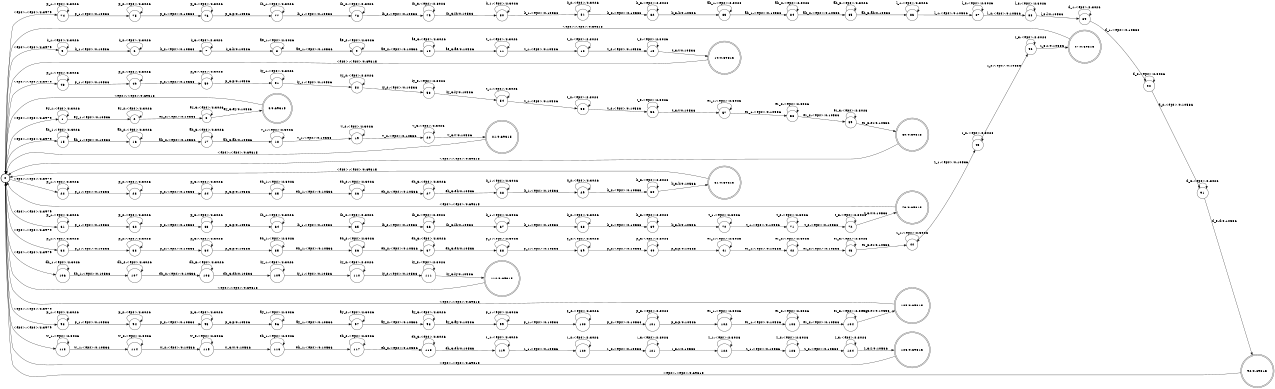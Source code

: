 digraph FST {
rankdir = LR;
size = "8.5,11";
center = 1;
orientation = Portrait;
ranksep = "0.4";
nodesep = "0.25";
0 [label = "0", shape = circle, style = bold, fontsize = 14]
	0 -> 1 [label = "<eps>:<eps>/2.3979", fontsize = 14];
	0 -> 5 [label = "<eps>:<eps>/2.3979", fontsize = 14];
	0 -> 15 [label = "<eps>:<eps>/2.3979", fontsize = 14];
	0 -> 22 [label = "<eps>:<eps>/2.3979", fontsize = 14];
	0 -> 32 [label = "<eps>:<eps>/2.3979", fontsize = 14];
	0 -> 48 [label = "<eps>:<eps>/2.3979", fontsize = 14];
	0 -> 61 [label = "<eps>:<eps>/2.3979", fontsize = 14];
	0 -> 74 [label = "<eps>:<eps>/2.3979", fontsize = 14];
	0 -> 93 [label = "<eps>:<eps>/2.3979", fontsize = 14];
	0 -> 106 [label = "<eps>:<eps>/2.3979", fontsize = 14];
	0 -> 113 [label = "<eps>:<eps>/2.3979", fontsize = 14];
1 [label = "1", shape = circle, style = solid, fontsize = 14]
	1 -> 1 [label = "ey_1:<eps>/2.3026", fontsize = 14];
	1 -> 2 [label = "ey_1:<eps>/0.10536", fontsize = 14];
2 [label = "2", shape = circle, style = solid, fontsize = 14]
	2 -> 2 [label = "ey_2:<eps>/2.3026", fontsize = 14];
	2 -> 3 [label = "ey_2:<eps>/0.10536", fontsize = 14];
3 [label = "3", shape = circle, style = solid, fontsize = 14]
	3 -> 3 [label = "ey_3:<eps>/2.3026", fontsize = 14];
	3 -> 4 [label = "ey_3:ey/0.10536", fontsize = 14];
4 [label = "4/0.69315", shape = doublecircle, style = solid, fontsize = 14]
	4 -> 0 [label = "<eps>:<eps>/0.69315", fontsize = 14];
5 [label = "5", shape = circle, style = solid, fontsize = 14]
	5 -> 5 [label = "k_1:<eps>/2.3026", fontsize = 14];
	5 -> 6 [label = "k_1:<eps>/0.10536", fontsize = 14];
6 [label = "6", shape = circle, style = solid, fontsize = 14]
	6 -> 6 [label = "k_2:<eps>/2.3026", fontsize = 14];
	6 -> 7 [label = "k_2:<eps>/0.10536", fontsize = 14];
7 [label = "7", shape = circle, style = solid, fontsize = 14]
	7 -> 7 [label = "k_3:<eps>/2.3026", fontsize = 14];
	7 -> 8 [label = "k_3:k/0.10536", fontsize = 14];
8 [label = "8", shape = circle, style = solid, fontsize = 14]
	8 -> 8 [label = "ae_1:<eps>/2.3026", fontsize = 14];
	8 -> 9 [label = "ae_1:<eps>/0.10536", fontsize = 14];
9 [label = "9", shape = circle, style = solid, fontsize = 14]
	9 -> 9 [label = "ae_2:<eps>/2.3026", fontsize = 14];
	9 -> 10 [label = "ae_2:<eps>/0.10536", fontsize = 14];
10 [label = "10", shape = circle, style = solid, fontsize = 14]
	10 -> 10 [label = "ae_3:<eps>/2.3026", fontsize = 14];
	10 -> 11 [label = "ae_3:ae/0.10536", fontsize = 14];
11 [label = "11", shape = circle, style = solid, fontsize = 14]
	11 -> 11 [label = "t_1:<eps>/2.3026", fontsize = 14];
	11 -> 12 [label = "t_1:<eps>/0.10536", fontsize = 14];
12 [label = "12", shape = circle, style = solid, fontsize = 14]
	12 -> 12 [label = "t_2:<eps>/2.3026", fontsize = 14];
	12 -> 13 [label = "t_2:<eps>/0.10536", fontsize = 14];
13 [label = "13", shape = circle, style = solid, fontsize = 14]
	13 -> 13 [label = "t_3:<eps>/2.3026", fontsize = 14];
	13 -> 14 [label = "t_3:t/0.10536", fontsize = 14];
14 [label = "14/0.69315", shape = doublecircle, style = solid, fontsize = 14]
	14 -> 0 [label = "<eps>:<eps>/0.69315", fontsize = 14];
15 [label = "15", shape = circle, style = solid, fontsize = 14]
	15 -> 15 [label = "ah_1:<eps>/2.3026", fontsize = 14];
	15 -> 16 [label = "ah_1:<eps>/0.10536", fontsize = 14];
16 [label = "16", shape = circle, style = solid, fontsize = 14]
	16 -> 16 [label = "ah_2:<eps>/2.3026", fontsize = 14];
	16 -> 17 [label = "ah_2:<eps>/0.10536", fontsize = 14];
17 [label = "17", shape = circle, style = solid, fontsize = 14]
	17 -> 17 [label = "ah_3:<eps>/2.3026", fontsize = 14];
	17 -> 18 [label = "ah_3:ah/0.10536", fontsize = 14];
18 [label = "18", shape = circle, style = solid, fontsize = 14]
	18 -> 18 [label = "v_1:<eps>/2.3026", fontsize = 14];
	18 -> 19 [label = "v_1:<eps>/0.10536", fontsize = 14];
19 [label = "19", shape = circle, style = solid, fontsize = 14]
	19 -> 19 [label = "v_2:<eps>/2.3026", fontsize = 14];
	19 -> 20 [label = "v_2:<eps>/0.10536", fontsize = 14];
20 [label = "20", shape = circle, style = solid, fontsize = 14]
	20 -> 20 [label = "v_3:<eps>/2.3026", fontsize = 14];
	20 -> 21 [label = "v_3:v/0.10536", fontsize = 14];
21 [label = "21/0.69315", shape = doublecircle, style = solid, fontsize = 14]
	21 -> 0 [label = "<eps>:<eps>/0.69315", fontsize = 14];
22 [label = "22", shape = circle, style = solid, fontsize = 14]
	22 -> 22 [label = "p_1:<eps>/2.3026", fontsize = 14];
	22 -> 23 [label = "p_1:<eps>/0.10536", fontsize = 14];
23 [label = "23", shape = circle, style = solid, fontsize = 14]
	23 -> 23 [label = "p_2:<eps>/2.3026", fontsize = 14];
	23 -> 24 [label = "p_2:<eps>/0.10536", fontsize = 14];
24 [label = "24", shape = circle, style = solid, fontsize = 14]
	24 -> 24 [label = "p_3:<eps>/2.3026", fontsize = 14];
	24 -> 25 [label = "p_3:p/0.10536", fontsize = 14];
25 [label = "25", shape = circle, style = solid, fontsize = 14]
	25 -> 25 [label = "eh_1:<eps>/2.3026", fontsize = 14];
	25 -> 26 [label = "eh_1:<eps>/0.10536", fontsize = 14];
26 [label = "26", shape = circle, style = solid, fontsize = 14]
	26 -> 26 [label = "eh_2:<eps>/2.3026", fontsize = 14];
	26 -> 27 [label = "eh_2:<eps>/0.10536", fontsize = 14];
27 [label = "27", shape = circle, style = solid, fontsize = 14]
	27 -> 27 [label = "eh_3:<eps>/2.3026", fontsize = 14];
	27 -> 28 [label = "eh_3:eh/0.10536", fontsize = 14];
28 [label = "28", shape = circle, style = solid, fontsize = 14]
	28 -> 28 [label = "k_1:<eps>/2.3026", fontsize = 14];
	28 -> 29 [label = "k_1:<eps>/0.10536", fontsize = 14];
29 [label = "29", shape = circle, style = solid, fontsize = 14]
	29 -> 29 [label = "k_2:<eps>/2.3026", fontsize = 14];
	29 -> 30 [label = "k_2:<eps>/0.10536", fontsize = 14];
30 [label = "30", shape = circle, style = solid, fontsize = 14]
	30 -> 30 [label = "k_3:<eps>/2.3026", fontsize = 14];
	30 -> 31 [label = "k_3:k/0.10536", fontsize = 14];
31 [label = "31/0.69315", shape = doublecircle, style = solid, fontsize = 14]
	31 -> 0 [label = "<eps>:<eps>/0.69315", fontsize = 14];
32 [label = "32", shape = circle, style = solid, fontsize = 14]
	32 -> 32 [label = "p_1:<eps>/2.3026", fontsize = 14];
	32 -> 33 [label = "p_1:<eps>/0.10536", fontsize = 14];
33 [label = "33", shape = circle, style = solid, fontsize = 14]
	33 -> 33 [label = "p_2:<eps>/2.3026", fontsize = 14];
	33 -> 34 [label = "p_2:<eps>/0.10536", fontsize = 14];
34 [label = "34", shape = circle, style = solid, fontsize = 14]
	34 -> 34 [label = "p_3:<eps>/2.3026", fontsize = 14];
	34 -> 35 [label = "p_3:p/0.10536", fontsize = 14];
35 [label = "35", shape = circle, style = solid, fontsize = 14]
	35 -> 35 [label = "eh_1:<eps>/2.3026", fontsize = 14];
	35 -> 36 [label = "eh_1:<eps>/0.10536", fontsize = 14];
36 [label = "36", shape = circle, style = solid, fontsize = 14]
	36 -> 36 [label = "eh_2:<eps>/2.3026", fontsize = 14];
	36 -> 37 [label = "eh_2:<eps>/0.10536", fontsize = 14];
37 [label = "37", shape = circle, style = solid, fontsize = 14]
	37 -> 37 [label = "eh_3:<eps>/2.3026", fontsize = 14];
	37 -> 38 [label = "eh_3:eh/0.10536", fontsize = 14];
38 [label = "38", shape = circle, style = solid, fontsize = 14]
	38 -> 38 [label = "p_1:<eps>/2.3026", fontsize = 14];
	38 -> 39 [label = "p_1:<eps>/0.10536", fontsize = 14];
39 [label = "39", shape = circle, style = solid, fontsize = 14]
	39 -> 39 [label = "p_2:<eps>/2.3026", fontsize = 14];
	39 -> 40 [label = "p_2:<eps>/0.10536", fontsize = 14];
40 [label = "40", shape = circle, style = solid, fontsize = 14]
	40 -> 40 [label = "p_3:<eps>/2.3026", fontsize = 14];
	40 -> 41 [label = "p_3:p/0.10536", fontsize = 14];
41 [label = "41", shape = circle, style = solid, fontsize = 14]
	41 -> 41 [label = "er_1:<eps>/2.3026", fontsize = 14];
	41 -> 42 [label = "er_1:<eps>/0.10536", fontsize = 14];
42 [label = "42", shape = circle, style = solid, fontsize = 14]
	42 -> 42 [label = "er_2:<eps>/2.3026", fontsize = 14];
	42 -> 43 [label = "er_2:<eps>/0.10536", fontsize = 14];
43 [label = "43", shape = circle, style = solid, fontsize = 14]
	43 -> 43 [label = "er_3:<eps>/2.3026", fontsize = 14];
	43 -> 44 [label = "er_3:er/0.10536", fontsize = 14];
44 [label = "44", shape = circle, style = solid, fontsize = 14]
	44 -> 44 [label = "z_1:<eps>/2.3026", fontsize = 14];
	44 -> 45 [label = "z_1:<eps>/0.10536", fontsize = 14];
45 [label = "45", shape = circle, style = solid, fontsize = 14]
	45 -> 45 [label = "z_2:<eps>/2.3026", fontsize = 14];
	45 -> 46 [label = "z_2:<eps>/0.10536", fontsize = 14];
46 [label = "46", shape = circle, style = solid, fontsize = 14]
	46 -> 46 [label = "z_3:<eps>/2.3026", fontsize = 14];
	46 -> 47 [label = "z_3:z/0.10536", fontsize = 14];
47 [label = "47/0.69315", shape = doublecircle, style = solid, fontsize = 14]
	47 -> 0 [label = "<eps>:<eps>/0.69315", fontsize = 14];
48 [label = "48", shape = circle, style = solid, fontsize = 14]
	48 -> 48 [label = "p_1:<eps>/2.3026", fontsize = 14];
	48 -> 49 [label = "p_1:<eps>/0.10536", fontsize = 14];
49 [label = "49", shape = circle, style = solid, fontsize = 14]
	49 -> 49 [label = "p_2:<eps>/2.3026", fontsize = 14];
	49 -> 50 [label = "p_2:<eps>/0.10536", fontsize = 14];
50 [label = "50", shape = circle, style = solid, fontsize = 14]
	50 -> 50 [label = "p_3:<eps>/2.3026", fontsize = 14];
	50 -> 51 [label = "p_3:p/0.10536", fontsize = 14];
51 [label = "51", shape = circle, style = solid, fontsize = 14]
	51 -> 51 [label = "iy_1:<eps>/2.3026", fontsize = 14];
	51 -> 52 [label = "iy_1:<eps>/0.10536", fontsize = 14];
52 [label = "52", shape = circle, style = solid, fontsize = 14]
	52 -> 52 [label = "iy_2:<eps>/2.3026", fontsize = 14];
	52 -> 53 [label = "iy_2:<eps>/0.10536", fontsize = 14];
53 [label = "53", shape = circle, style = solid, fontsize = 14]
	53 -> 53 [label = "iy_3:<eps>/2.3026", fontsize = 14];
	53 -> 54 [label = "iy_3:iy/0.10536", fontsize = 14];
54 [label = "54", shape = circle, style = solid, fontsize = 14]
	54 -> 54 [label = "t_1:<eps>/2.3026", fontsize = 14];
	54 -> 55 [label = "t_1:<eps>/0.10536", fontsize = 14];
55 [label = "55", shape = circle, style = solid, fontsize = 14]
	55 -> 55 [label = "t_2:<eps>/2.3026", fontsize = 14];
	55 -> 56 [label = "t_2:<eps>/0.10536", fontsize = 14];
56 [label = "56", shape = circle, style = solid, fontsize = 14]
	56 -> 56 [label = "t_3:<eps>/2.3026", fontsize = 14];
	56 -> 57 [label = "t_3:t/0.10536", fontsize = 14];
57 [label = "57", shape = circle, style = solid, fontsize = 14]
	57 -> 57 [label = "er_1:<eps>/2.3026", fontsize = 14];
	57 -> 58 [label = "er_1:<eps>/0.10536", fontsize = 14];
58 [label = "58", shape = circle, style = solid, fontsize = 14]
	58 -> 58 [label = "er_2:<eps>/2.3026", fontsize = 14];
	58 -> 59 [label = "er_2:<eps>/0.10536", fontsize = 14];
59 [label = "59", shape = circle, style = solid, fontsize = 14]
	59 -> 59 [label = "er_3:<eps>/2.3026", fontsize = 14];
	59 -> 60 [label = "er_3:er/0.10536", fontsize = 14];
60 [label = "60/0.69315", shape = doublecircle, style = solid, fontsize = 14]
	60 -> 0 [label = "<eps>:<eps>/0.69315", fontsize = 14];
61 [label = "61", shape = circle, style = solid, fontsize = 14]
	61 -> 61 [label = "p_1:<eps>/2.3026", fontsize = 14];
	61 -> 62 [label = "p_1:<eps>/0.10536", fontsize = 14];
62 [label = "62", shape = circle, style = solid, fontsize = 14]
	62 -> 62 [label = "p_2:<eps>/2.3026", fontsize = 14];
	62 -> 63 [label = "p_2:<eps>/0.10536", fontsize = 14];
63 [label = "63", shape = circle, style = solid, fontsize = 14]
	63 -> 63 [label = "p_3:<eps>/2.3026", fontsize = 14];
	63 -> 64 [label = "p_3:p/0.10536", fontsize = 14];
64 [label = "64", shape = circle, style = solid, fontsize = 14]
	64 -> 64 [label = "ih_1:<eps>/2.3026", fontsize = 14];
	64 -> 65 [label = "ih_1:<eps>/0.10536", fontsize = 14];
65 [label = "65", shape = circle, style = solid, fontsize = 14]
	65 -> 65 [label = "ih_2:<eps>/2.3026", fontsize = 14];
	65 -> 66 [label = "ih_2:<eps>/0.10536", fontsize = 14];
66 [label = "66", shape = circle, style = solid, fontsize = 14]
	66 -> 66 [label = "ih_3:<eps>/2.3026", fontsize = 14];
	66 -> 67 [label = "ih_3:ih/0.10536", fontsize = 14];
67 [label = "67", shape = circle, style = solid, fontsize = 14]
	67 -> 67 [label = "k_1:<eps>/2.3026", fontsize = 14];
	67 -> 68 [label = "k_1:<eps>/0.10536", fontsize = 14];
68 [label = "68", shape = circle, style = solid, fontsize = 14]
	68 -> 68 [label = "k_2:<eps>/2.3026", fontsize = 14];
	68 -> 69 [label = "k_2:<eps>/0.10536", fontsize = 14];
69 [label = "69", shape = circle, style = solid, fontsize = 14]
	69 -> 69 [label = "k_3:<eps>/2.3026", fontsize = 14];
	69 -> 70 [label = "k_3:k/0.10536", fontsize = 14];
70 [label = "70", shape = circle, style = solid, fontsize = 14]
	70 -> 70 [label = "t_1:<eps>/2.3026", fontsize = 14];
	70 -> 71 [label = "t_1:<eps>/0.10536", fontsize = 14];
71 [label = "71", shape = circle, style = solid, fontsize = 14]
	71 -> 71 [label = "t_2:<eps>/2.3026", fontsize = 14];
	71 -> 72 [label = "t_2:<eps>/0.10536", fontsize = 14];
72 [label = "72", shape = circle, style = solid, fontsize = 14]
	72 -> 72 [label = "t_3:<eps>/2.3026", fontsize = 14];
	72 -> 73 [label = "t_3:t/0.10536", fontsize = 14];
73 [label = "73/0.69315", shape = doublecircle, style = solid, fontsize = 14]
	73 -> 0 [label = "<eps>:<eps>/0.69315", fontsize = 14];
74 [label = "74", shape = circle, style = solid, fontsize = 14]
	74 -> 74 [label = "p_1:<eps>/2.3026", fontsize = 14];
	74 -> 75 [label = "p_1:<eps>/0.10536", fontsize = 14];
75 [label = "75", shape = circle, style = solid, fontsize = 14]
	75 -> 75 [label = "p_2:<eps>/2.3026", fontsize = 14];
	75 -> 76 [label = "p_2:<eps>/0.10536", fontsize = 14];
76 [label = "76", shape = circle, style = solid, fontsize = 14]
	76 -> 76 [label = "p_3:<eps>/2.3026", fontsize = 14];
	76 -> 77 [label = "p_3:p/0.10536", fontsize = 14];
77 [label = "77", shape = circle, style = solid, fontsize = 14]
	77 -> 77 [label = "ih_1:<eps>/2.3026", fontsize = 14];
	77 -> 78 [label = "ih_1:<eps>/0.10536", fontsize = 14];
78 [label = "78", shape = circle, style = solid, fontsize = 14]
	78 -> 78 [label = "ih_2:<eps>/2.3026", fontsize = 14];
	78 -> 79 [label = "ih_2:<eps>/0.10536", fontsize = 14];
79 [label = "79", shape = circle, style = solid, fontsize = 14]
	79 -> 79 [label = "ih_3:<eps>/2.3026", fontsize = 14];
	79 -> 80 [label = "ih_3:ih/0.10536", fontsize = 14];
80 [label = "80", shape = circle, style = solid, fontsize = 14]
	80 -> 80 [label = "k_1:<eps>/2.3026", fontsize = 14];
	80 -> 81 [label = "k_1:<eps>/0.10536", fontsize = 14];
81 [label = "81", shape = circle, style = solid, fontsize = 14]
	81 -> 81 [label = "k_2:<eps>/2.3026", fontsize = 14];
	81 -> 82 [label = "k_2:<eps>/0.10536", fontsize = 14];
82 [label = "82", shape = circle, style = solid, fontsize = 14]
	82 -> 82 [label = "k_3:<eps>/2.3026", fontsize = 14];
	82 -> 83 [label = "k_3:k/0.10536", fontsize = 14];
83 [label = "83", shape = circle, style = solid, fontsize = 14]
	83 -> 83 [label = "ah_1:<eps>/2.3026", fontsize = 14];
	83 -> 84 [label = "ah_1:<eps>/0.10536", fontsize = 14];
84 [label = "84", shape = circle, style = solid, fontsize = 14]
	84 -> 84 [label = "ah_2:<eps>/2.3026", fontsize = 14];
	84 -> 85 [label = "ah_2:<eps>/0.10536", fontsize = 14];
85 [label = "85", shape = circle, style = solid, fontsize = 14]
	85 -> 85 [label = "ah_3:<eps>/2.3026", fontsize = 14];
	85 -> 86 [label = "ah_3:ah/0.10536", fontsize = 14];
86 [label = "86", shape = circle, style = solid, fontsize = 14]
	86 -> 86 [label = "l_1:<eps>/2.3026", fontsize = 14];
	86 -> 87 [label = "l_1:<eps>/0.10536", fontsize = 14];
87 [label = "87", shape = circle, style = solid, fontsize = 14]
	87 -> 87 [label = "l_2:<eps>/2.3026", fontsize = 14];
	87 -> 88 [label = "l_2:<eps>/0.10536", fontsize = 14];
88 [label = "88", shape = circle, style = solid, fontsize = 14]
	88 -> 88 [label = "l_3:<eps>/2.3026", fontsize = 14];
	88 -> 89 [label = "l_3:l/0.10536", fontsize = 14];
89 [label = "89", shape = circle, style = solid, fontsize = 14]
	89 -> 89 [label = "d_1:<eps>/2.3026", fontsize = 14];
	89 -> 90 [label = "d_1:<eps>/0.10536", fontsize = 14];
90 [label = "90", shape = circle, style = solid, fontsize = 14]
	90 -> 90 [label = "d_2:<eps>/2.3026", fontsize = 14];
	90 -> 91 [label = "d_2:<eps>/0.10536", fontsize = 14];
91 [label = "91", shape = circle, style = solid, fontsize = 14]
	91 -> 91 [label = "d_3:<eps>/2.3026", fontsize = 14];
	91 -> 92 [label = "d_3:d/0.10536", fontsize = 14];
92 [label = "92/0.69315", shape = doublecircle, style = solid, fontsize = 14]
	92 -> 0 [label = "<eps>:<eps>/0.69315", fontsize = 14];
93 [label = "93", shape = circle, style = solid, fontsize = 14]
	93 -> 93 [label = "p_1:<eps>/2.3026", fontsize = 14];
	93 -> 94 [label = "p_1:<eps>/0.10536", fontsize = 14];
94 [label = "94", shape = circle, style = solid, fontsize = 14]
	94 -> 94 [label = "p_2:<eps>/2.3026", fontsize = 14];
	94 -> 95 [label = "p_2:<eps>/0.10536", fontsize = 14];
95 [label = "95", shape = circle, style = solid, fontsize = 14]
	95 -> 95 [label = "p_3:<eps>/2.3026", fontsize = 14];
	95 -> 96 [label = "p_3:p/0.10536", fontsize = 14];
96 [label = "96", shape = circle, style = solid, fontsize = 14]
	96 -> 96 [label = "ay_1:<eps>/2.3026", fontsize = 14];
	96 -> 97 [label = "ay_1:<eps>/0.10536", fontsize = 14];
97 [label = "97", shape = circle, style = solid, fontsize = 14]
	97 -> 97 [label = "ay_2:<eps>/2.3026", fontsize = 14];
	97 -> 98 [label = "ay_2:<eps>/0.10536", fontsize = 14];
98 [label = "98", shape = circle, style = solid, fontsize = 14]
	98 -> 98 [label = "ay_3:<eps>/2.3026", fontsize = 14];
	98 -> 99 [label = "ay_3:ay/0.10536", fontsize = 14];
99 [label = "99", shape = circle, style = solid, fontsize = 14]
	99 -> 99 [label = "p_1:<eps>/2.3026", fontsize = 14];
	99 -> 100 [label = "p_1:<eps>/0.10536", fontsize = 14];
100 [label = "100", shape = circle, style = solid, fontsize = 14]
	100 -> 100 [label = "p_2:<eps>/2.3026", fontsize = 14];
	100 -> 101 [label = "p_2:<eps>/0.10536", fontsize = 14];
101 [label = "101", shape = circle, style = solid, fontsize = 14]
	101 -> 101 [label = "p_3:<eps>/2.3026", fontsize = 14];
	101 -> 102 [label = "p_3:p/0.10536", fontsize = 14];
102 [label = "102", shape = circle, style = solid, fontsize = 14]
	102 -> 102 [label = "er_1:<eps>/2.3026", fontsize = 14];
	102 -> 103 [label = "er_1:<eps>/0.10536", fontsize = 14];
103 [label = "103", shape = circle, style = solid, fontsize = 14]
	103 -> 103 [label = "er_2:<eps>/2.3026", fontsize = 14];
	103 -> 104 [label = "er_2:<eps>/0.10536", fontsize = 14];
104 [label = "104", shape = circle, style = solid, fontsize = 14]
	104 -> 104 [label = "er_3:<eps>/2.3026", fontsize = 14];
	104 -> 105 [label = "er_3:er/0.10536", fontsize = 14];
105 [label = "105/0.69315", shape = doublecircle, style = solid, fontsize = 14]
	105 -> 0 [label = "<eps>:<eps>/0.69315", fontsize = 14];
106 [label = "106", shape = circle, style = solid, fontsize = 14]
	106 -> 106 [label = "dh_1:<eps>/2.3026", fontsize = 14];
	106 -> 107 [label = "dh_1:<eps>/0.10536", fontsize = 14];
107 [label = "107", shape = circle, style = solid, fontsize = 14]
	107 -> 107 [label = "dh_2:<eps>/2.3026", fontsize = 14];
	107 -> 108 [label = "dh_2:<eps>/0.10536", fontsize = 14];
108 [label = "108", shape = circle, style = solid, fontsize = 14]
	108 -> 108 [label = "dh_3:<eps>/2.3026", fontsize = 14];
	108 -> 109 [label = "dh_3:dh/0.10536", fontsize = 14];
109 [label = "109", shape = circle, style = solid, fontsize = 14]
	109 -> 109 [label = "iy_1:<eps>/2.3026", fontsize = 14];
	109 -> 110 [label = "iy_1:<eps>/0.10536", fontsize = 14];
110 [label = "110", shape = circle, style = solid, fontsize = 14]
	110 -> 110 [label = "iy_2:<eps>/2.3026", fontsize = 14];
	110 -> 111 [label = "iy_2:<eps>/0.10536", fontsize = 14];
111 [label = "111", shape = circle, style = solid, fontsize = 14]
	111 -> 111 [label = "iy_3:<eps>/2.3026", fontsize = 14];
	111 -> 112 [label = "iy_3:iy/0.10536", fontsize = 14];
112 [label = "112/0.69315", shape = doublecircle, style = solid, fontsize = 14]
	112 -> 0 [label = "<eps>:<eps>/0.69315", fontsize = 14];
113 [label = "113", shape = circle, style = solid, fontsize = 14]
	113 -> 113 [label = "w_1:<eps>/2.3026", fontsize = 14];
	113 -> 114 [label = "w_1:<eps>/0.10536", fontsize = 14];
114 [label = "114", shape = circle, style = solid, fontsize = 14]
	114 -> 114 [label = "w_2:<eps>/2.3026", fontsize = 14];
	114 -> 115 [label = "w_2:<eps>/0.10536", fontsize = 14];
115 [label = "115", shape = circle, style = solid, fontsize = 14]
	115 -> 115 [label = "w_3:<eps>/2.3026", fontsize = 14];
	115 -> 116 [label = "w_3:w/0.10536", fontsize = 14];
116 [label = "116", shape = circle, style = solid, fontsize = 14]
	116 -> 116 [label = "eh_1:<eps>/2.3026", fontsize = 14];
	116 -> 117 [label = "eh_1:<eps>/0.10536", fontsize = 14];
117 [label = "117", shape = circle, style = solid, fontsize = 14]
	117 -> 117 [label = "eh_2:<eps>/2.3026", fontsize = 14];
	117 -> 118 [label = "eh_2:<eps>/0.10536", fontsize = 14];
118 [label = "118", shape = circle, style = solid, fontsize = 14]
	118 -> 118 [label = "eh_3:<eps>/2.3026", fontsize = 14];
	118 -> 119 [label = "eh_3:eh/0.10536", fontsize = 14];
119 [label = "119", shape = circle, style = solid, fontsize = 14]
	119 -> 119 [label = "r_1:<eps>/2.3026", fontsize = 14];
	119 -> 120 [label = "r_1:<eps>/0.10536", fontsize = 14];
120 [label = "120", shape = circle, style = solid, fontsize = 14]
	120 -> 120 [label = "r_2:<eps>/2.3026", fontsize = 14];
	120 -> 121 [label = "r_2:<eps>/0.10536", fontsize = 14];
121 [label = "121", shape = circle, style = solid, fontsize = 14]
	121 -> 121 [label = "r_3:<eps>/2.3026", fontsize = 14];
	121 -> 122 [label = "r_3:r/0.10536", fontsize = 14];
122 [label = "122", shape = circle, style = solid, fontsize = 14]
	122 -> 122 [label = "z_1:<eps>/2.3026", fontsize = 14];
	122 -> 123 [label = "z_1:<eps>/0.10536", fontsize = 14];
123 [label = "123", shape = circle, style = solid, fontsize = 14]
	123 -> 123 [label = "z_2:<eps>/2.3026", fontsize = 14];
	123 -> 124 [label = "z_2:<eps>/0.10536", fontsize = 14];
124 [label = "124", shape = circle, style = solid, fontsize = 14]
	124 -> 124 [label = "z_3:<eps>/2.3026", fontsize = 14];
	124 -> 125 [label = "z_3:z/0.10536", fontsize = 14];
125 [label = "125/0.69315", shape = doublecircle, style = solid, fontsize = 14]
	125 -> 0 [label = "<eps>:<eps>/0.69315", fontsize = 14];
}
